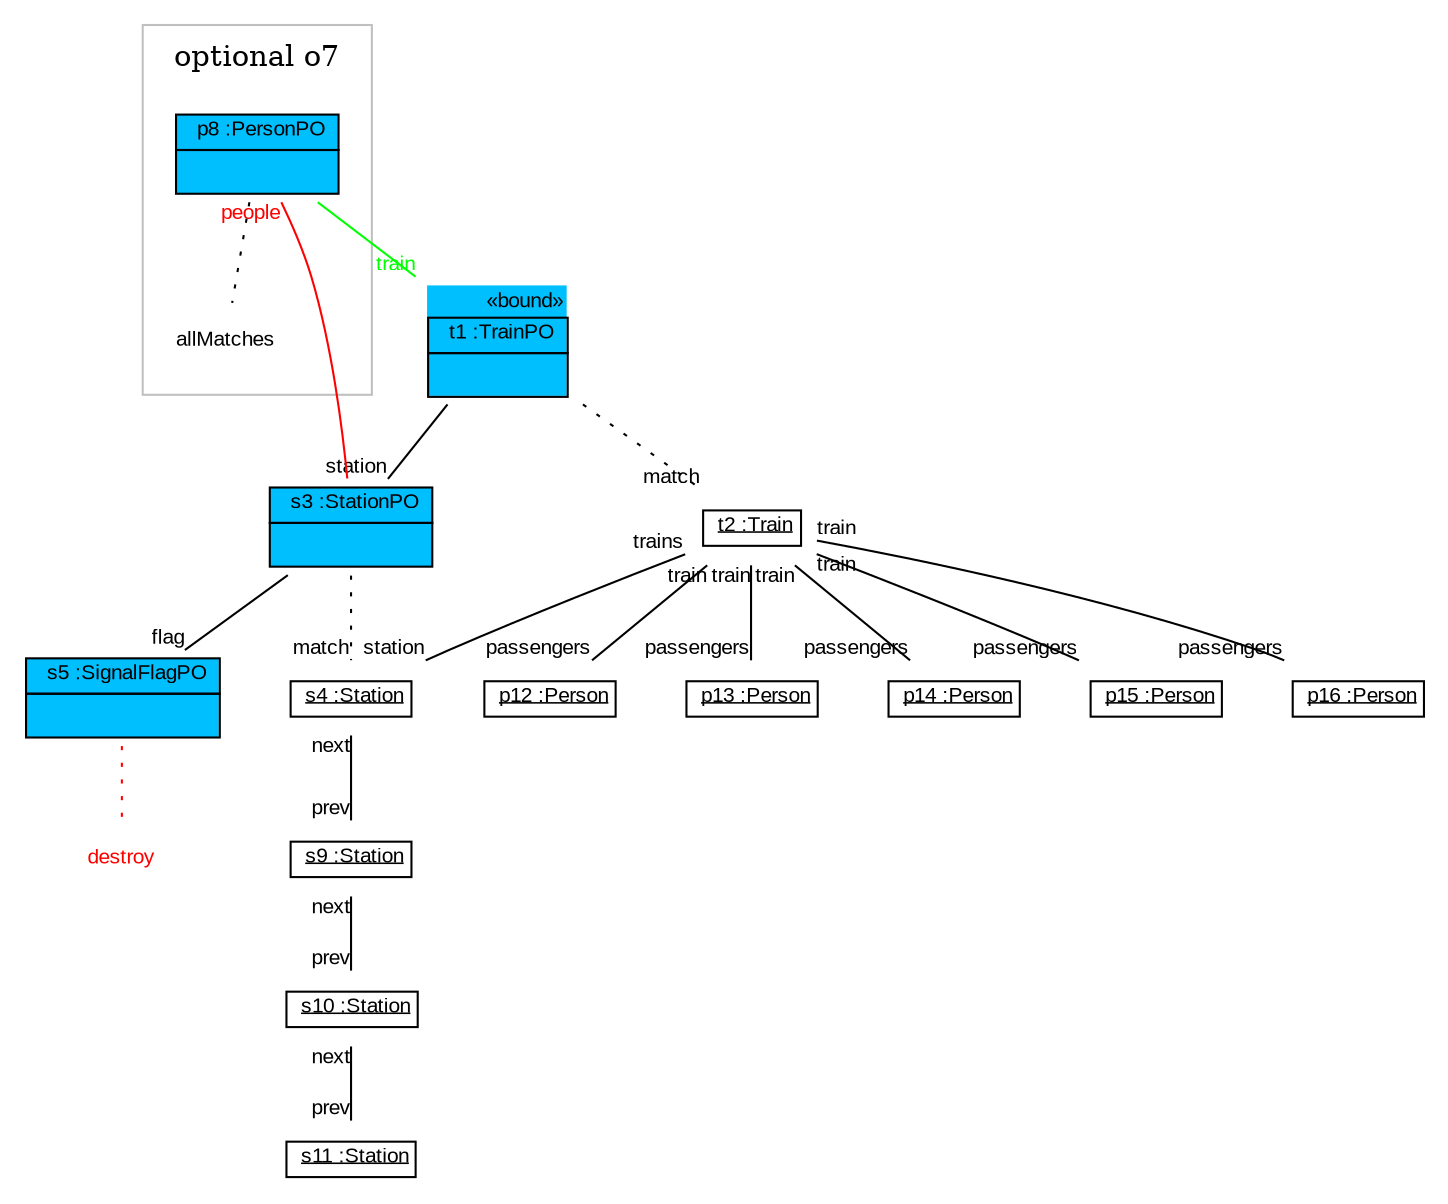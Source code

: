 graph ObjectDiagram {
   node [shape = none, fontsize = 10, fontname = "Arial"];
   edge [fontsize = 10, fontname = "Arial"];

t1 [label=<<table border='0' cellborder='1' cellspacing='0' color='black' bgcolor='deepskyblue'> <tr> <td border='0' align='right'><font color='black'>&#171;bound&#187;</font></td></tr> <tr> <td align='center'> <font color='black'> t1 :TrainPO </font></td></tr> <tr> <td align='left'> <table border='0' cellborder='0' cellspacing='0' color='black'> <tr> <td>  </td></tr></table></td></tr></table>>];
s3 [label=<<table border='0' cellborder='1' cellspacing='0' color='black' bgcolor='deepskyblue'>  <tr> <td align='center'> <font color='black'> s3 :StationPO </font></td></tr> <tr> <td align='left'> <table border='0' cellborder='0' cellspacing='0' color='black'> <tr> <td>  </td></tr></table></td></tr></table>>];
s5 [label=<<table border='0' cellborder='1' cellspacing='0' color='black' bgcolor='deepskyblue'>  <tr> <td align='center'> <font color='black'> s5 :SignalFlagPO </font></td></tr> <tr> <td align='left'> <table border='0' cellborder='0' cellspacing='0' color='black'> <tr> <td>  </td></tr></table></td></tr></table>>];
d6 [label="destroy" fontcolor="red"]
subgraph cluster_o7 
{
   label=<<table border='0' cellborder='0'><tr><td>optional o7</td></tr></table>>;
   color=grey;

p8 [label=<<table border='0' cellborder='1' cellspacing='0' color='black' bgcolor='deepskyblue'>  <tr> <td align='center'> <font color='black'> p8 :PersonPO </font></td></tr> <tr> <td align='left'> <table border='0' cellborder='0' cellspacing='0' color='black'> <tr> <td>  </td></tr></table></td></tr></table>>];
allMatches_p8 [label=allMatches];
}

t2 [label=<<table border='0' cellborder='1' cellspacing='0'> <tr> <td href="../examples/org/sdmlib/examples/patternrewriteops/Train.java"> <u>t2 :Train</u></td></tr></table>>];
s4 [label=<<table border='0' cellborder='1' cellspacing='0'> <tr> <td href="../examples/org/sdmlib/examples/patternrewriteops/Station.java"> <u>s4 :Station</u></td></tr></table>>];
s9 [label=<<table border='0' cellborder='1' cellspacing='0'> <tr> <td href="../examples/org/sdmlib/examples/patternrewriteops/Station.java"> <u>s9 :Station</u></td></tr></table>>];
s10 [label=<<table border='0' cellborder='1' cellspacing='0'> <tr> <td href="../examples/org/sdmlib/examples/patternrewriteops/Station.java"> <u>s10 :Station</u></td></tr></table>>];
s11 [label=<<table border='0' cellborder='1' cellspacing='0'> <tr> <td href="../examples/org/sdmlib/examples/patternrewriteops/Station.java"> <u>s11 :Station</u></td></tr></table>>];
p12 [label=<<table border='0' cellborder='1' cellspacing='0'> <tr> <td href="../examples/org/sdmlib/examples/patternrewriteops/Person.java"> <u>p12 :Person</u></td></tr></table>>];
p13 [label=<<table border='0' cellborder='1' cellspacing='0'> <tr> <td href="../examples/org/sdmlib/examples/patternrewriteops/Person.java"> <u>p13 :Person</u></td></tr></table>>];
p14 [label=<<table border='0' cellborder='1' cellspacing='0'> <tr> <td href="../examples/org/sdmlib/examples/patternrewriteops/Person.java"> <u>p14 :Person</u></td></tr></table>>];
p15 [label=<<table border='0' cellborder='1' cellspacing='0'> <tr> <td href="../examples/org/sdmlib/examples/patternrewriteops/Person.java"> <u>p15 :Person</u></td></tr></table>>];
p16 [label=<<table border='0' cellborder='1' cellspacing='0'> <tr> <td href="../examples/org/sdmlib/examples/patternrewriteops/Person.java"> <u>p16 :Person</u></td></tr></table>>];

t1 -- t2 [headlabel = "match" style="dotted" color="black" fontcolor="black"];
s3 -- s4 [headlabel = "match" style="dotted" color="black" fontcolor="black"];
s5 -- d6 [style="dotted" color="red" fontcolor="red"];
p8 -- allMatches_p8 [style="dotted"];
t1 -- s3 [headlabel = "station" taillabel = "" color="black" fontcolor="black"];
s3 -- s5 [headlabel = "flag" taillabel = "" color="black" fontcolor="black"];
s3 -- p8 [headlabel = "people" taillabel = "" color="red" fontcolor="red"];
p8 -- t1 [headlabel = "train" taillabel = "" color="green" fontcolor="green"];
t2 -- s4 [headlabel = "station" taillabel = "trains"];
t2 -- p12 [headlabel = "passengers" taillabel = "train"];
t2 -- p13 [headlabel = "passengers" taillabel = "train"];
t2 -- p14 [headlabel = "passengers" taillabel = "train"];
t2 -- p15 [headlabel = "passengers" taillabel = "train"];
t2 -- p16 [headlabel = "passengers" taillabel = "train"];
s4 -- s9 [headlabel = "prev" taillabel = "next"];
s9 -- s10 [headlabel = "prev" taillabel = "next"];
s10 -- s11 [headlabel = "prev" taillabel = "next"];
}
